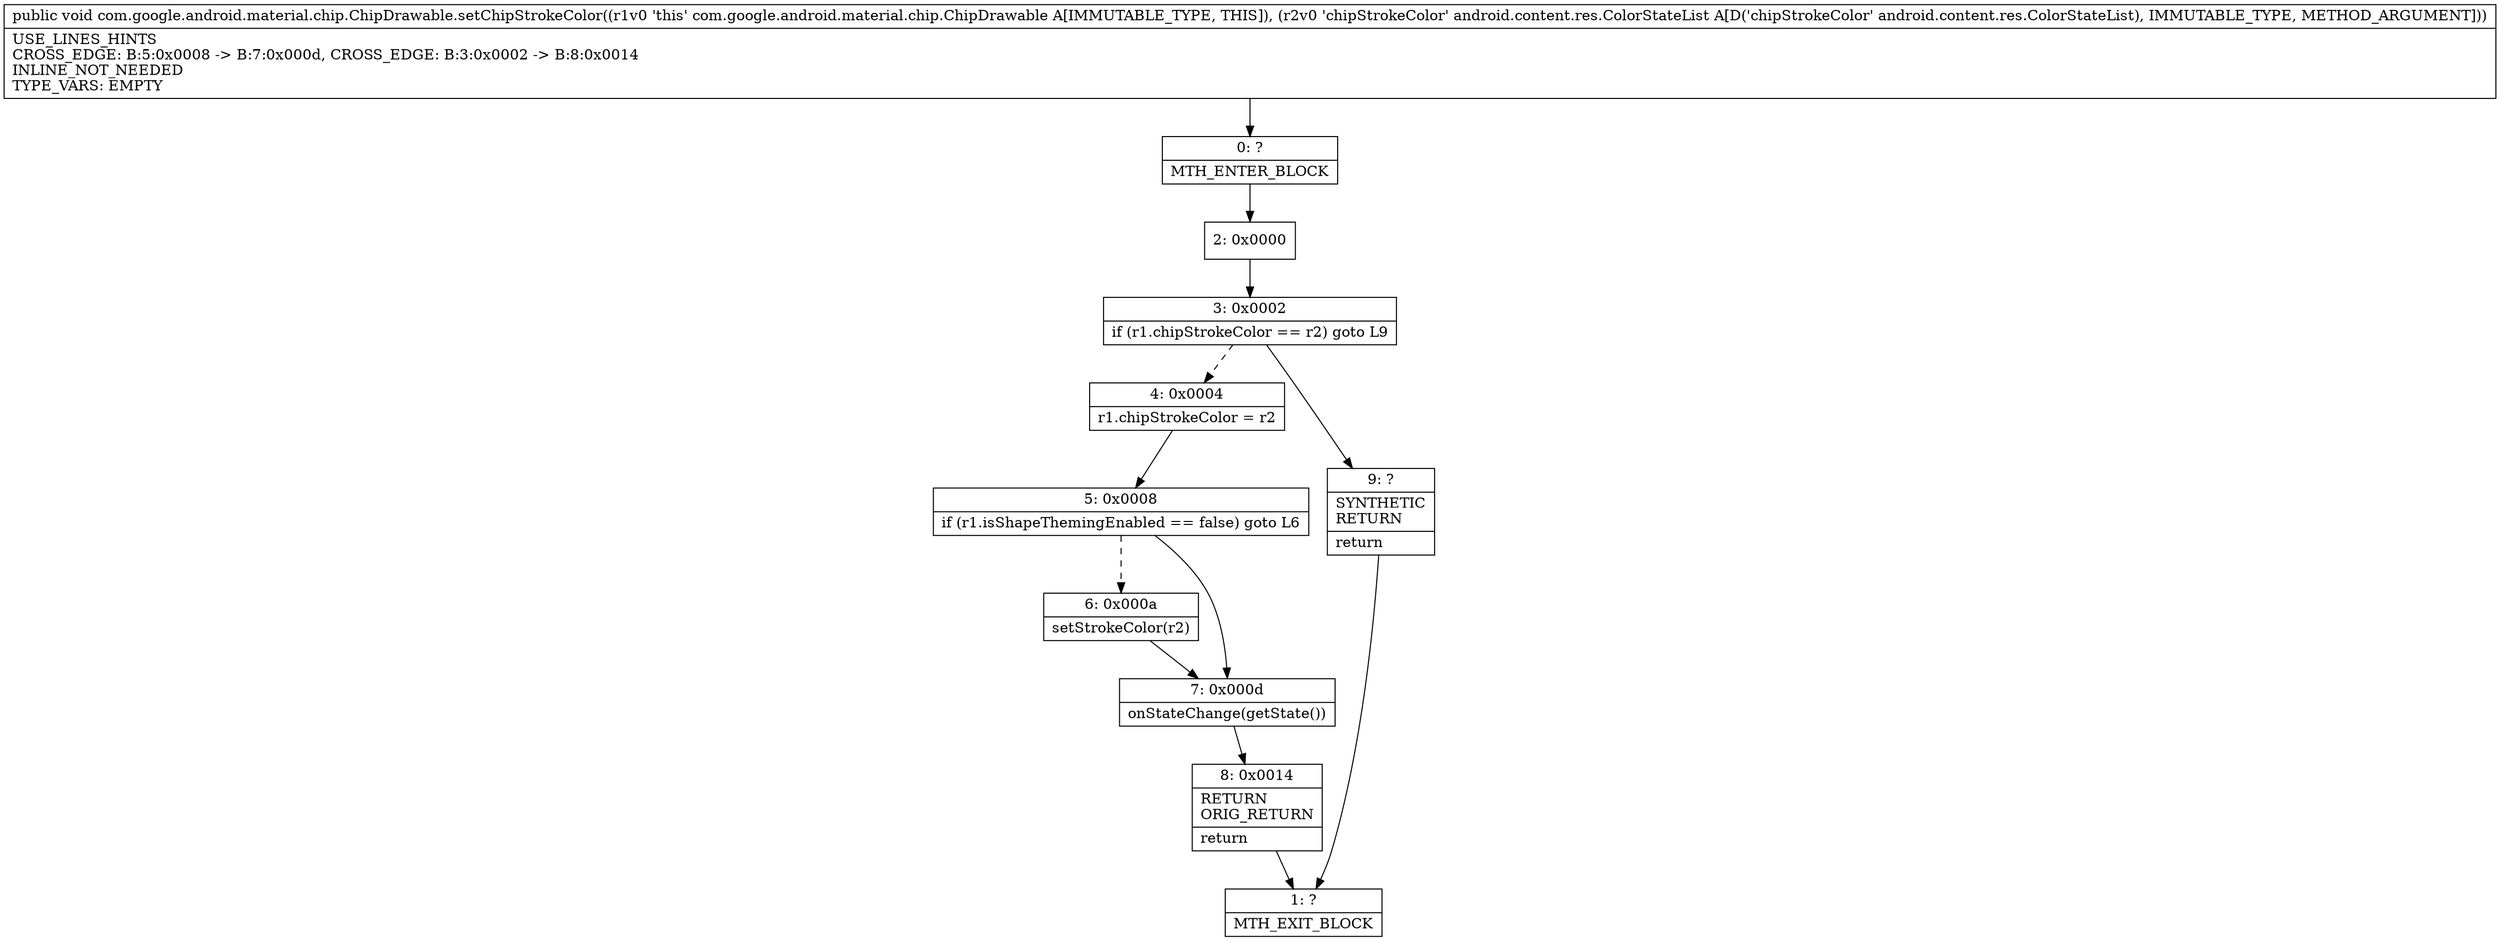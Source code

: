 digraph "CFG forcom.google.android.material.chip.ChipDrawable.setChipStrokeColor(Landroid\/content\/res\/ColorStateList;)V" {
Node_0 [shape=record,label="{0\:\ ?|MTH_ENTER_BLOCK\l}"];
Node_2 [shape=record,label="{2\:\ 0x0000}"];
Node_3 [shape=record,label="{3\:\ 0x0002|if (r1.chipStrokeColor == r2) goto L9\l}"];
Node_4 [shape=record,label="{4\:\ 0x0004|r1.chipStrokeColor = r2\l}"];
Node_5 [shape=record,label="{5\:\ 0x0008|if (r1.isShapeThemingEnabled == false) goto L6\l}"];
Node_6 [shape=record,label="{6\:\ 0x000a|setStrokeColor(r2)\l}"];
Node_7 [shape=record,label="{7\:\ 0x000d|onStateChange(getState())\l}"];
Node_8 [shape=record,label="{8\:\ 0x0014|RETURN\lORIG_RETURN\l|return\l}"];
Node_1 [shape=record,label="{1\:\ ?|MTH_EXIT_BLOCK\l}"];
Node_9 [shape=record,label="{9\:\ ?|SYNTHETIC\lRETURN\l|return\l}"];
MethodNode[shape=record,label="{public void com.google.android.material.chip.ChipDrawable.setChipStrokeColor((r1v0 'this' com.google.android.material.chip.ChipDrawable A[IMMUTABLE_TYPE, THIS]), (r2v0 'chipStrokeColor' android.content.res.ColorStateList A[D('chipStrokeColor' android.content.res.ColorStateList), IMMUTABLE_TYPE, METHOD_ARGUMENT]))  | USE_LINES_HINTS\lCROSS_EDGE: B:5:0x0008 \-\> B:7:0x000d, CROSS_EDGE: B:3:0x0002 \-\> B:8:0x0014\lINLINE_NOT_NEEDED\lTYPE_VARS: EMPTY\l}"];
MethodNode -> Node_0;Node_0 -> Node_2;
Node_2 -> Node_3;
Node_3 -> Node_4[style=dashed];
Node_3 -> Node_9;
Node_4 -> Node_5;
Node_5 -> Node_6[style=dashed];
Node_5 -> Node_7;
Node_6 -> Node_7;
Node_7 -> Node_8;
Node_8 -> Node_1;
Node_9 -> Node_1;
}

